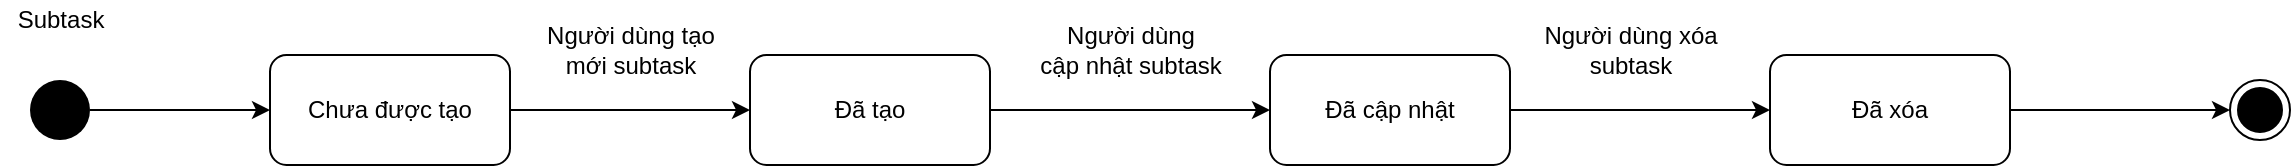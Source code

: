 <mxfile version="13.10.0" type="device"><diagram id="TrE5sF-oWdWCinb99qRR" name="Page-1"><mxGraphModel dx="738" dy="459" grid="1" gridSize="10" guides="1" tooltips="1" connect="1" arrows="1" fold="1" page="1" pageScale="1" pageWidth="827" pageHeight="1169" math="0" shadow="0"><root><mxCell id="0"/><mxCell id="1" parent="0"/><mxCell id="GNfbiZlYfMTDK58GEoH0-2" style="edgeStyle=orthogonalEdgeStyle;rounded=0;orthogonalLoop=1;jettySize=auto;html=1;entryX=0;entryY=0.5;entryDx=0;entryDy=0;" edge="1" parent="1" source="GNfbiZlYfMTDK58GEoH0-3" target="GNfbiZlYfMTDK58GEoH0-5"><mxGeometry relative="1" as="geometry"/></mxCell><mxCell id="GNfbiZlYfMTDK58GEoH0-3" value="" style="ellipse;fillColor=#000000;strokeColor=none;" vertex="1" parent="1"><mxGeometry x="360" y="50" width="30" height="30" as="geometry"/></mxCell><mxCell id="GNfbiZlYfMTDK58GEoH0-4" style="edgeStyle=orthogonalEdgeStyle;rounded=0;orthogonalLoop=1;jettySize=auto;html=1;" edge="1" parent="1" source="GNfbiZlYfMTDK58GEoH0-5" target="GNfbiZlYfMTDK58GEoH0-7"><mxGeometry relative="1" as="geometry"/></mxCell><mxCell id="GNfbiZlYfMTDK58GEoH0-5" value="Chưa được tạo" style="rounded=1;whiteSpace=wrap;html=1;" vertex="1" parent="1"><mxGeometry x="480" y="37.5" width="120" height="55" as="geometry"/></mxCell><mxCell id="GNfbiZlYfMTDK58GEoH0-6" style="edgeStyle=orthogonalEdgeStyle;rounded=0;orthogonalLoop=1;jettySize=auto;html=1;entryX=0;entryY=0.5;entryDx=0;entryDy=0;" edge="1" parent="1" source="GNfbiZlYfMTDK58GEoH0-7" target="GNfbiZlYfMTDK58GEoH0-10"><mxGeometry relative="1" as="geometry"/></mxCell><mxCell id="GNfbiZlYfMTDK58GEoH0-7" value="Đã tạo" style="rounded=1;whiteSpace=wrap;html=1;" vertex="1" parent="1"><mxGeometry x="720" y="37.5" width="120" height="55" as="geometry"/></mxCell><mxCell id="GNfbiZlYfMTDK58GEoH0-8" value="&lt;div&gt;Người dùng tạo&lt;/div&gt;&lt;div&gt;mới subtask&lt;br&gt;&lt;/div&gt;" style="text;html=1;align=center;verticalAlign=middle;resizable=0;points=[];autosize=1;" vertex="1" parent="1"><mxGeometry x="610" y="20" width="100" height="30" as="geometry"/></mxCell><mxCell id="GNfbiZlYfMTDK58GEoH0-9" style="edgeStyle=orthogonalEdgeStyle;rounded=0;orthogonalLoop=1;jettySize=auto;html=1;entryX=0;entryY=0.5;entryDx=0;entryDy=0;" edge="1" parent="1" source="GNfbiZlYfMTDK58GEoH0-10" target="GNfbiZlYfMTDK58GEoH0-13"><mxGeometry relative="1" as="geometry"/></mxCell><mxCell id="GNfbiZlYfMTDK58GEoH0-10" value="Đã cập nhật" style="rounded=1;whiteSpace=wrap;html=1;" vertex="1" parent="1"><mxGeometry x="980" y="37.5" width="120" height="55" as="geometry"/></mxCell><mxCell id="GNfbiZlYfMTDK58GEoH0-11" value="&lt;div&gt;Người dùng&lt;/div&gt;&lt;div&gt;cập nhật subtask&lt;/div&gt;" style="text;html=1;align=center;verticalAlign=middle;resizable=0;points=[];autosize=1;" vertex="1" parent="1"><mxGeometry x="855" y="20" width="110" height="30" as="geometry"/></mxCell><mxCell id="GNfbiZlYfMTDK58GEoH0-12" style="edgeStyle=orthogonalEdgeStyle;rounded=0;orthogonalLoop=1;jettySize=auto;html=1;" edge="1" parent="1" source="GNfbiZlYfMTDK58GEoH0-13" target="GNfbiZlYfMTDK58GEoH0-15"><mxGeometry relative="1" as="geometry"/></mxCell><mxCell id="GNfbiZlYfMTDK58GEoH0-13" value="Đã xóa" style="rounded=1;whiteSpace=wrap;html=1;" vertex="1" parent="1"><mxGeometry x="1230" y="37.5" width="120" height="55" as="geometry"/></mxCell><mxCell id="GNfbiZlYfMTDK58GEoH0-14" value="&lt;div&gt;Người dùng xóa&lt;/div&gt;&lt;div&gt;subtask&lt;/div&gt;" style="text;html=1;align=center;verticalAlign=middle;resizable=0;points=[];autosize=1;" vertex="1" parent="1"><mxGeometry x="1110" y="20" width="100" height="30" as="geometry"/></mxCell><mxCell id="GNfbiZlYfMTDK58GEoH0-15" value="" style="ellipse;html=1;shape=endState;fillColor=#000000;strokeColor=#000000;" vertex="1" parent="1"><mxGeometry x="1460" y="50" width="30" height="30" as="geometry"/></mxCell><mxCell id="GNfbiZlYfMTDK58GEoH0-16" value="Subtask" style="text;html=1;align=center;verticalAlign=middle;resizable=0;points=[];autosize=1;" vertex="1" parent="1"><mxGeometry x="345" y="10" width="60" height="20" as="geometry"/></mxCell></root></mxGraphModel></diagram></mxfile>